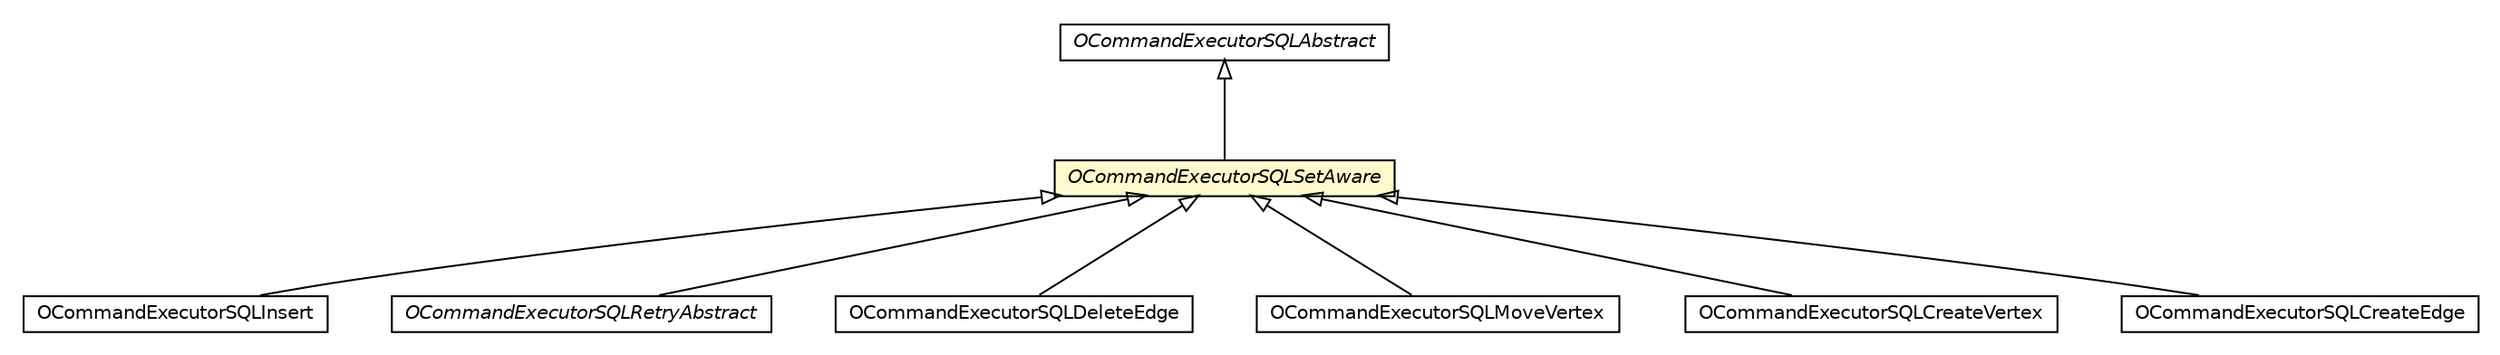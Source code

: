 #!/usr/local/bin/dot
#
# Class diagram 
# Generated by UMLGraph version R5_6-24-gf6e263 (http://www.umlgraph.org/)
#

digraph G {
	edge [fontname="Helvetica",fontsize=10,labelfontname="Helvetica",labelfontsize=10];
	node [fontname="Helvetica",fontsize=10,shape=plaintext];
	nodesep=0.25;
	ranksep=0.5;
	// com.orientechnologies.orient.core.sql.OCommandExecutorSQLInsert
	c1089837 [label=<<table title="com.orientechnologies.orient.core.sql.OCommandExecutorSQLInsert" border="0" cellborder="1" cellspacing="0" cellpadding="2" port="p" href="./OCommandExecutorSQLInsert.html">
		<tr><td><table border="0" cellspacing="0" cellpadding="1">
<tr><td align="center" balign="center"> OCommandExecutorSQLInsert </td></tr>
		</table></td></tr>
		</table>>, URL="./OCommandExecutorSQLInsert.html", fontname="Helvetica", fontcolor="black", fontsize=10.0];
	// com.orientechnologies.orient.core.sql.OCommandExecutorSQLRetryAbstract
	c1089841 [label=<<table title="com.orientechnologies.orient.core.sql.OCommandExecutorSQLRetryAbstract" border="0" cellborder="1" cellspacing="0" cellpadding="2" port="p" href="./OCommandExecutorSQLRetryAbstract.html">
		<tr><td><table border="0" cellspacing="0" cellpadding="1">
<tr><td align="center" balign="center"><font face="Helvetica-Oblique"> OCommandExecutorSQLRetryAbstract </font></td></tr>
		</table></td></tr>
		</table>>, URL="./OCommandExecutorSQLRetryAbstract.html", fontname="Helvetica", fontcolor="black", fontsize=10.0];
	// com.orientechnologies.orient.core.sql.OCommandExecutorSQLAbstract
	c1089843 [label=<<table title="com.orientechnologies.orient.core.sql.OCommandExecutorSQLAbstract" border="0" cellborder="1" cellspacing="0" cellpadding="2" port="p" href="./OCommandExecutorSQLAbstract.html">
		<tr><td><table border="0" cellspacing="0" cellpadding="1">
<tr><td align="center" balign="center"><font face="Helvetica-Oblique"> OCommandExecutorSQLAbstract </font></td></tr>
		</table></td></tr>
		</table>>, URL="./OCommandExecutorSQLAbstract.html", fontname="Helvetica", fontcolor="black", fontsize=10.0];
	// com.orientechnologies.orient.core.sql.OCommandExecutorSQLSetAware
	c1089858 [label=<<table title="com.orientechnologies.orient.core.sql.OCommandExecutorSQLSetAware" border="0" cellborder="1" cellspacing="0" cellpadding="2" port="p" bgcolor="lemonChiffon" href="./OCommandExecutorSQLSetAware.html">
		<tr><td><table border="0" cellspacing="0" cellpadding="1">
<tr><td align="center" balign="center"><font face="Helvetica-Oblique"> OCommandExecutorSQLSetAware </font></td></tr>
		</table></td></tr>
		</table>>, URL="./OCommandExecutorSQLSetAware.html", fontname="Helvetica", fontcolor="black", fontsize=10.0];
	// com.orientechnologies.orient.graph.sql.OCommandExecutorSQLDeleteEdge
	c1091086 [label=<<table title="com.orientechnologies.orient.graph.sql.OCommandExecutorSQLDeleteEdge" border="0" cellborder="1" cellspacing="0" cellpadding="2" port="p" href="../../graph/sql/OCommandExecutorSQLDeleteEdge.html">
		<tr><td><table border="0" cellspacing="0" cellpadding="1">
<tr><td align="center" balign="center"> OCommandExecutorSQLDeleteEdge </td></tr>
		</table></td></tr>
		</table>>, URL="../../graph/sql/OCommandExecutorSQLDeleteEdge.html", fontname="Helvetica", fontcolor="black", fontsize=10.0];
	// com.orientechnologies.orient.graph.sql.OCommandExecutorSQLMoveVertex
	c1091087 [label=<<table title="com.orientechnologies.orient.graph.sql.OCommandExecutorSQLMoveVertex" border="0" cellborder="1" cellspacing="0" cellpadding="2" port="p" href="../../graph/sql/OCommandExecutorSQLMoveVertex.html">
		<tr><td><table border="0" cellspacing="0" cellpadding="1">
<tr><td align="center" balign="center"> OCommandExecutorSQLMoveVertex </td></tr>
		</table></td></tr>
		</table>>, URL="../../graph/sql/OCommandExecutorSQLMoveVertex.html", fontname="Helvetica", fontcolor="black", fontsize=10.0];
	// com.orientechnologies.orient.graph.sql.OCommandExecutorSQLCreateVertex
	c1091088 [label=<<table title="com.orientechnologies.orient.graph.sql.OCommandExecutorSQLCreateVertex" border="0" cellborder="1" cellspacing="0" cellpadding="2" port="p" href="../../graph/sql/OCommandExecutorSQLCreateVertex.html">
		<tr><td><table border="0" cellspacing="0" cellpadding="1">
<tr><td align="center" balign="center"> OCommandExecutorSQLCreateVertex </td></tr>
		</table></td></tr>
		</table>>, URL="../../graph/sql/OCommandExecutorSQLCreateVertex.html", fontname="Helvetica", fontcolor="black", fontsize=10.0];
	// com.orientechnologies.orient.graph.sql.OCommandExecutorSQLCreateEdge
	c1091090 [label=<<table title="com.orientechnologies.orient.graph.sql.OCommandExecutorSQLCreateEdge" border="0" cellborder="1" cellspacing="0" cellpadding="2" port="p" href="../../graph/sql/OCommandExecutorSQLCreateEdge.html">
		<tr><td><table border="0" cellspacing="0" cellpadding="1">
<tr><td align="center" balign="center"> OCommandExecutorSQLCreateEdge </td></tr>
		</table></td></tr>
		</table>>, URL="../../graph/sql/OCommandExecutorSQLCreateEdge.html", fontname="Helvetica", fontcolor="black", fontsize=10.0];
	//com.orientechnologies.orient.core.sql.OCommandExecutorSQLInsert extends com.orientechnologies.orient.core.sql.OCommandExecutorSQLSetAware
	c1089858:p -> c1089837:p [dir=back,arrowtail=empty];
	//com.orientechnologies.orient.core.sql.OCommandExecutorSQLRetryAbstract extends com.orientechnologies.orient.core.sql.OCommandExecutorSQLSetAware
	c1089858:p -> c1089841:p [dir=back,arrowtail=empty];
	//com.orientechnologies.orient.core.sql.OCommandExecutorSQLSetAware extends com.orientechnologies.orient.core.sql.OCommandExecutorSQLAbstract
	c1089843:p -> c1089858:p [dir=back,arrowtail=empty];
	//com.orientechnologies.orient.graph.sql.OCommandExecutorSQLDeleteEdge extends com.orientechnologies.orient.core.sql.OCommandExecutorSQLSetAware
	c1089858:p -> c1091086:p [dir=back,arrowtail=empty];
	//com.orientechnologies.orient.graph.sql.OCommandExecutorSQLMoveVertex extends com.orientechnologies.orient.core.sql.OCommandExecutorSQLSetAware
	c1089858:p -> c1091087:p [dir=back,arrowtail=empty];
	//com.orientechnologies.orient.graph.sql.OCommandExecutorSQLCreateVertex extends com.orientechnologies.orient.core.sql.OCommandExecutorSQLSetAware
	c1089858:p -> c1091088:p [dir=back,arrowtail=empty];
	//com.orientechnologies.orient.graph.sql.OCommandExecutorSQLCreateEdge extends com.orientechnologies.orient.core.sql.OCommandExecutorSQLSetAware
	c1089858:p -> c1091090:p [dir=back,arrowtail=empty];
}


